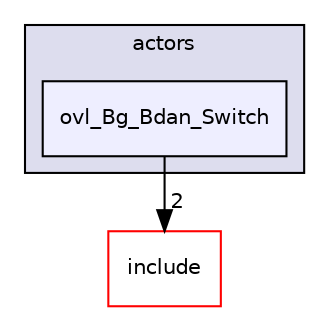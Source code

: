 digraph "src/overlays/actors/ovl_Bg_Bdan_Switch" {
  compound=true
  node [ fontsize="10", fontname="Helvetica"];
  edge [ labelfontsize="10", labelfontname="Helvetica"];
  subgraph clusterdir_e93473484be31ce7bcb356bd643a22f8 {
    graph [ bgcolor="#ddddee", pencolor="black", label="actors" fontname="Helvetica", fontsize="10", URL="dir_e93473484be31ce7bcb356bd643a22f8.html"]
  dir_94abb06f0d4e0a04c39b84607a27ac7e [shape=box, label="ovl_Bg_Bdan_Switch", style="filled", fillcolor="#eeeeff", pencolor="black", URL="dir_94abb06f0d4e0a04c39b84607a27ac7e.html"];
  }
  dir_d44c64559bbebec7f509842c48db8b23 [shape=box label="include" fillcolor="white" style="filled" color="red" URL="dir_d44c64559bbebec7f509842c48db8b23.html"];
  dir_94abb06f0d4e0a04c39b84607a27ac7e->dir_d44c64559bbebec7f509842c48db8b23 [headlabel="2", labeldistance=1.5 headhref="dir_000017_000000.html"];
}
